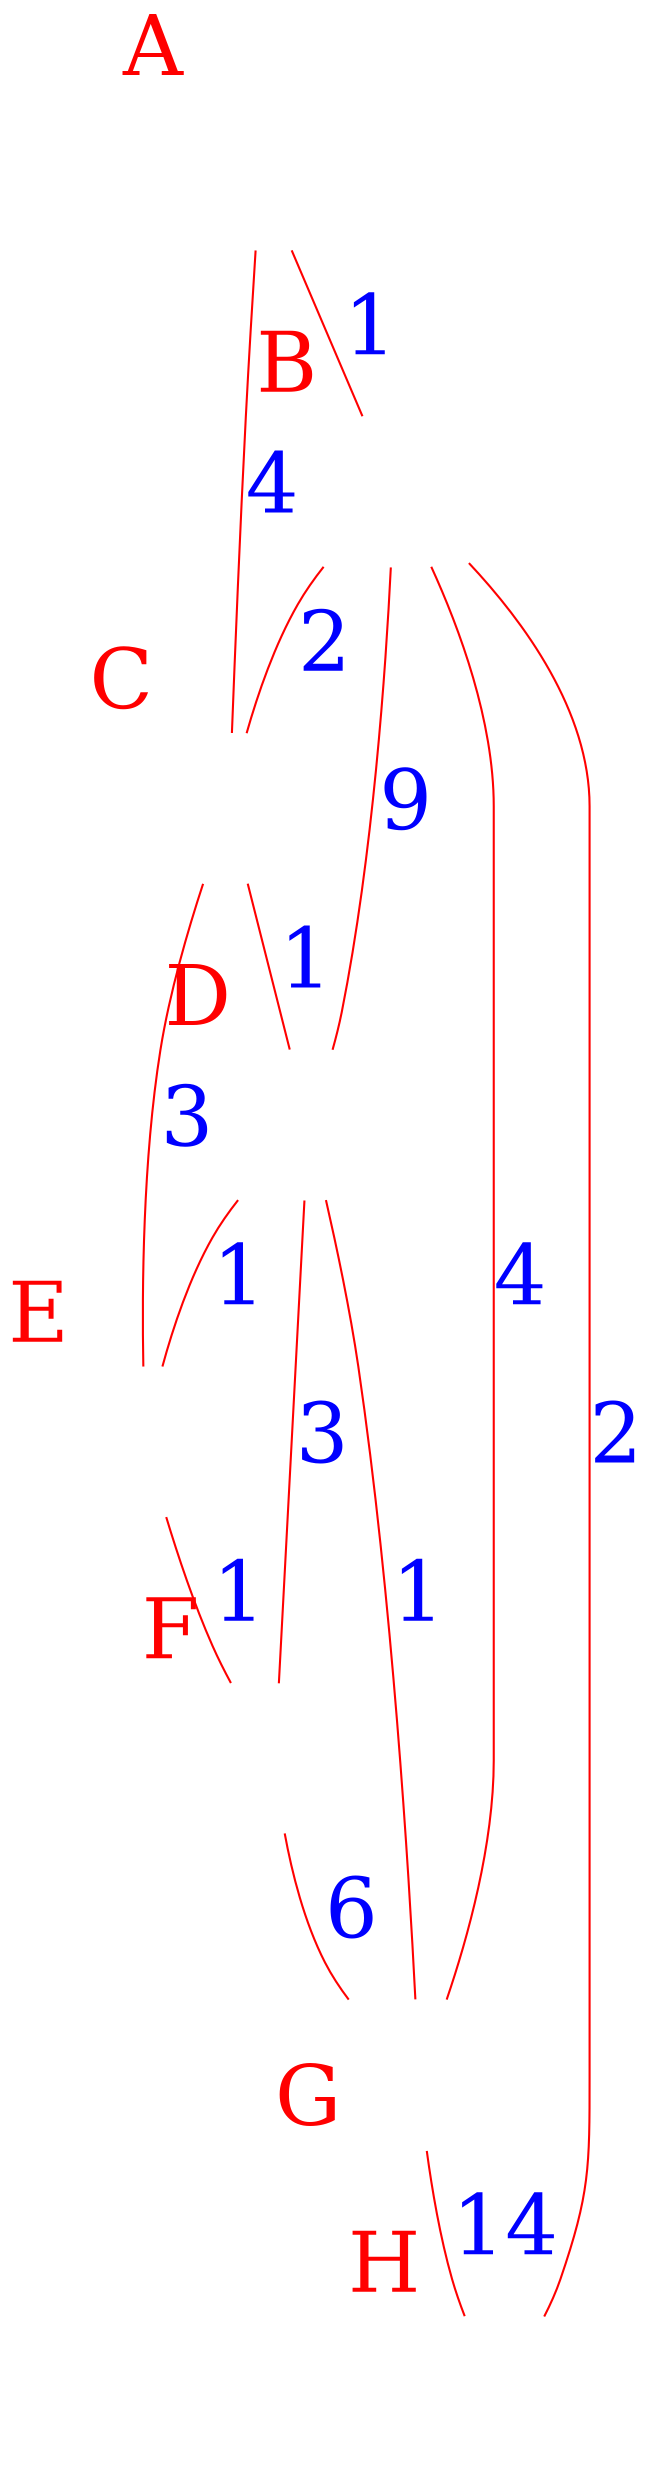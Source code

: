 graph {
    node [image="image.png" shape="none" width="1" height="1" fixedsize=true fontcolor="red" fontsize="40pt"];
    edge [fontsize="40pt" color="red" fontcolor="blue"];

    F [pos="1,2.5!" label=""];  // Pas de label sur l'image
    E [pos="4.5,1!" label=""];
    D [pos="3,4!" label=""];
    C [pos="7,4!" label=""];
    G [pos="1.5,6!" label=""];
    H [pos="4,8!" label=""];
    B [pos="7,8!" label=""];
    A [pos="10,5.5!" label=""];

    // Ajouter des labels séparés avec xlabel (en dehors des nœuds)
    F [xlabel="F", labelloc="n"];
    E [xlabel="E", labelloc="n"];
    D [xlabel="D", labelloc="n"];
    C [xlabel="C", labelloc="n"];
    G [xlabel="G", labelloc="n"];
    H [xlabel="H", labelloc="n"];
    B [xlabel="B", labelloc="n"];
    A [xlabel="A", labelloc="n"];

    A -- C [label="4"];
    A -- B [label="1"];
    B -- C [label="2"];
    B -- D [label="9"];
    B -- G [label="4"];
    B -- H [label="2"];
    C -- D [label="1"];
    C -- E [label="3"];
    D -- E [label="1"];
    D -- G [label="1"];
    D -- F [label="3"];
    E -- F [label="1"];
    F -- G [label="6"];
    G -- H [label="14"];
}
